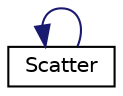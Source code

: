 digraph "Graphical Class Hierarchy"
{
  edge [fontname="Helvetica",fontsize="10",labelfontname="Helvetica",labelfontsize="10"];
  node [fontname="Helvetica",fontsize="10",shape=record];
  rankdir="LR";
  Node0 [label="QObject",height=0.2,width=0.4,color="grey75", fillcolor="white", style="filled"];
  Node0 -> Node0 [dir="back",color="midnightblue",fontsize="10",style="solid",fontname="Helvetica"];
  Node0 [label="Scatter",height=0.2,width=0.4,color="black", fillcolor="white", style="filled",URL="$classScatter.html",tooltip="Scatter - klasa której instancja służy do wizualizacji wykresów w przestrzeni 3D. ..."];
}
